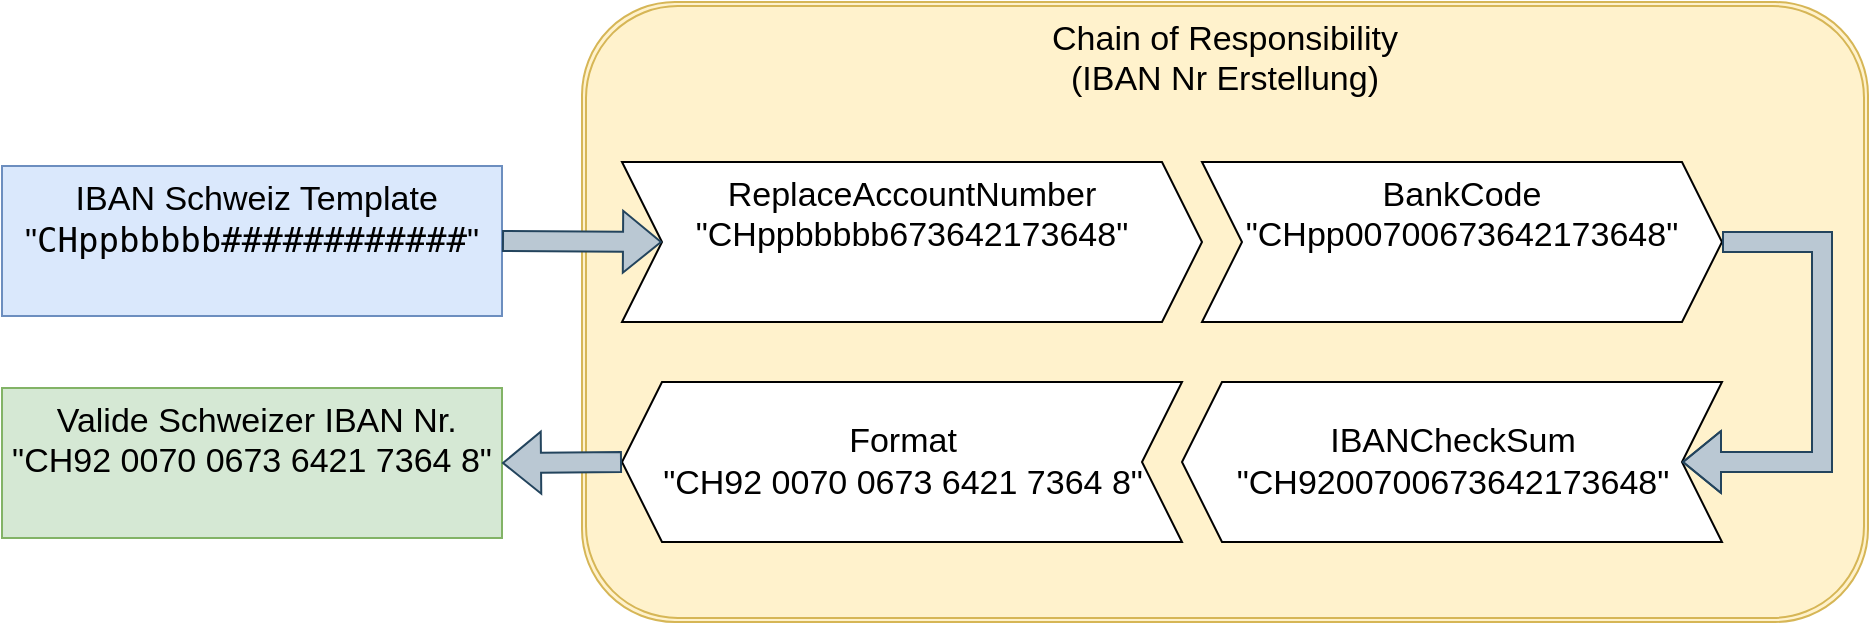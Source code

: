 <mxfile version="18.0.3" type="github">
  <diagram id="Ci60sqOVZ5H8iM72RLUr" name="Page-1">
    <mxGraphModel dx="1981" dy="1076" grid="0" gridSize="10" guides="0" tooltips="1" connect="0" arrows="1" fold="1" page="0" pageScale="1" pageWidth="850" pageHeight="1100" math="0" shadow="0">
      <root>
        <mxCell id="0" />
        <mxCell id="1" parent="0" />
        <mxCell id="UrMOBPC8aU4QaLJ5Lh4o-1" value="Chain of Responsibility&lt;br&gt;(IBAN Nr Erstellung)" style="shape=ext;double=1;rounded=1;whiteSpace=wrap;html=1;verticalAlign=top;fontSize=17;fillColor=#fff2cc;strokeColor=#d6b656;" vertex="1" parent="1">
          <mxGeometry x="230" y="423" width="643" height="310" as="geometry" />
        </mxCell>
        <mxCell id="UrMOBPC8aU4QaLJ5Lh4o-3" value="&amp;nbsp;IBAN Schweiz Template&lt;br&gt;&quot;&lt;span style=&quot;font-family: &amp;quot;JetBrains Mono&amp;quot;, monospace;&quot;&gt;CHppbbbbb############&lt;/span&gt;&lt;span style=&quot;background-color: initial;&quot;&gt;&quot;&lt;/span&gt;" style="rounded=0;whiteSpace=wrap;html=1;fontSize=17;verticalAlign=top;fillColor=#dae8fc;strokeColor=#6c8ebf;imageAspect=1;" vertex="1" parent="1">
          <mxGeometry x="-60" y="505" width="250" height="75" as="geometry" />
        </mxCell>
        <mxCell id="UrMOBPC8aU4QaLJ5Lh4o-6" value="ReplaceAccountNumber&lt;br&gt;&quot;CHppbbbbb673642173648&quot;" style="shape=step;perimeter=stepPerimeter;whiteSpace=wrap;html=1;fixedSize=1;labelBackgroundColor=none;fontSize=17;fontColor=#000000;verticalAlign=top;" vertex="1" parent="1">
          <mxGeometry x="250" y="503" width="290" height="80" as="geometry" />
        </mxCell>
        <mxCell id="UrMOBPC8aU4QaLJ5Lh4o-7" value="BankCode&lt;br&gt;&quot;CHpp00700673642173648&quot;" style="shape=step;perimeter=stepPerimeter;whiteSpace=wrap;html=1;fixedSize=1;labelBackgroundColor=none;fontSize=17;fontColor=#000000;verticalAlign=top;" vertex="1" parent="1">
          <mxGeometry x="540" y="503" width="260" height="80" as="geometry" />
        </mxCell>
        <mxCell id="UrMOBPC8aU4QaLJ5Lh4o-8" value="IBANCheckSum&lt;br&gt;&quot;CH9200700673642173648&quot;" style="shape=step;perimeter=stepPerimeter;fixedSize=1;labelBackgroundColor=none;fontSize=17;fontColor=default;rotation=0;html=1;horizontal=1;direction=west;" vertex="1" parent="1">
          <mxGeometry x="530" y="613" width="270" height="80" as="geometry" />
        </mxCell>
        <mxCell id="UrMOBPC8aU4QaLJ5Lh4o-10" value="" style="shape=flexArrow;endArrow=classic;html=1;rounded=0;fontSize=17;fontColor=default;exitX=1;exitY=0.5;exitDx=0;exitDy=0;entryX=0;entryY=0.5;entryDx=0;entryDy=0;fillColor=#bac8d3;strokeColor=#23445d;" edge="1" parent="1" source="UrMOBPC8aU4QaLJ5Lh4o-7" target="UrMOBPC8aU4QaLJ5Lh4o-8">
          <mxGeometry width="50" height="50" relative="1" as="geometry">
            <mxPoint x="840" y="563" as="sourcePoint" />
            <mxPoint x="890" y="513" as="targetPoint" />
            <Array as="points">
              <mxPoint x="850" y="543" />
              <mxPoint x="850" y="653" />
            </Array>
          </mxGeometry>
        </mxCell>
        <mxCell id="UrMOBPC8aU4QaLJ5Lh4o-11" value="Format&lt;br&gt;&quot;CH92 0070 0673 6421 7364 8&quot;" style="shape=step;perimeter=stepPerimeter;fixedSize=1;labelBackgroundColor=none;fontSize=17;fontColor=default;rotation=0;html=1;horizontal=1;direction=west;" vertex="1" parent="1">
          <mxGeometry x="250" y="613" width="280" height="80" as="geometry" />
        </mxCell>
        <mxCell id="UrMOBPC8aU4QaLJ5Lh4o-12" value="" style="shape=flexArrow;endArrow=classic;html=1;rounded=0;fontSize=17;fontColor=default;exitX=1;exitY=0.5;exitDx=0;exitDy=0;entryX=0;entryY=0.5;entryDx=0;entryDy=0;fillColor=#bac8d3;strokeColor=#23445d;" edge="1" parent="1" source="UrMOBPC8aU4QaLJ5Lh4o-3" target="UrMOBPC8aU4QaLJ5Lh4o-6">
          <mxGeometry width="50" height="50" relative="1" as="geometry">
            <mxPoint x="80" y="483" as="sourcePoint" />
            <mxPoint x="130" y="433" as="targetPoint" />
          </mxGeometry>
        </mxCell>
        <mxCell id="UrMOBPC8aU4QaLJ5Lh4o-13" value="&amp;nbsp;Valide Schweizer IBAN Nr.&lt;br&gt;&quot;&lt;span style=&quot;&quot;&gt;CH92 0070 0673 6421 7364 8&lt;/span&gt;&lt;span style=&quot;background-color: initial;&quot;&gt;&quot;&lt;/span&gt;" style="rounded=0;whiteSpace=wrap;html=1;fontSize=17;verticalAlign=top;fillColor=#d5e8d4;strokeColor=#82b366;" vertex="1" parent="1">
          <mxGeometry x="-60" y="616" width="250" height="75" as="geometry" />
        </mxCell>
        <mxCell id="UrMOBPC8aU4QaLJ5Lh4o-14" value="" style="shape=flexArrow;endArrow=classic;html=1;rounded=0;fontSize=17;fontColor=default;exitX=1;exitY=0.5;exitDx=0;exitDy=0;entryX=1;entryY=0.5;entryDx=0;entryDy=0;fillColor=#bac8d3;strokeColor=#23445d;" edge="1" parent="1" source="UrMOBPC8aU4QaLJ5Lh4o-11" target="UrMOBPC8aU4QaLJ5Lh4o-13">
          <mxGeometry width="50" height="50" relative="1" as="geometry">
            <mxPoint x="200" y="555.5" as="sourcePoint" />
            <mxPoint x="280" y="553.0" as="targetPoint" />
          </mxGeometry>
        </mxCell>
      </root>
    </mxGraphModel>
  </diagram>
</mxfile>
